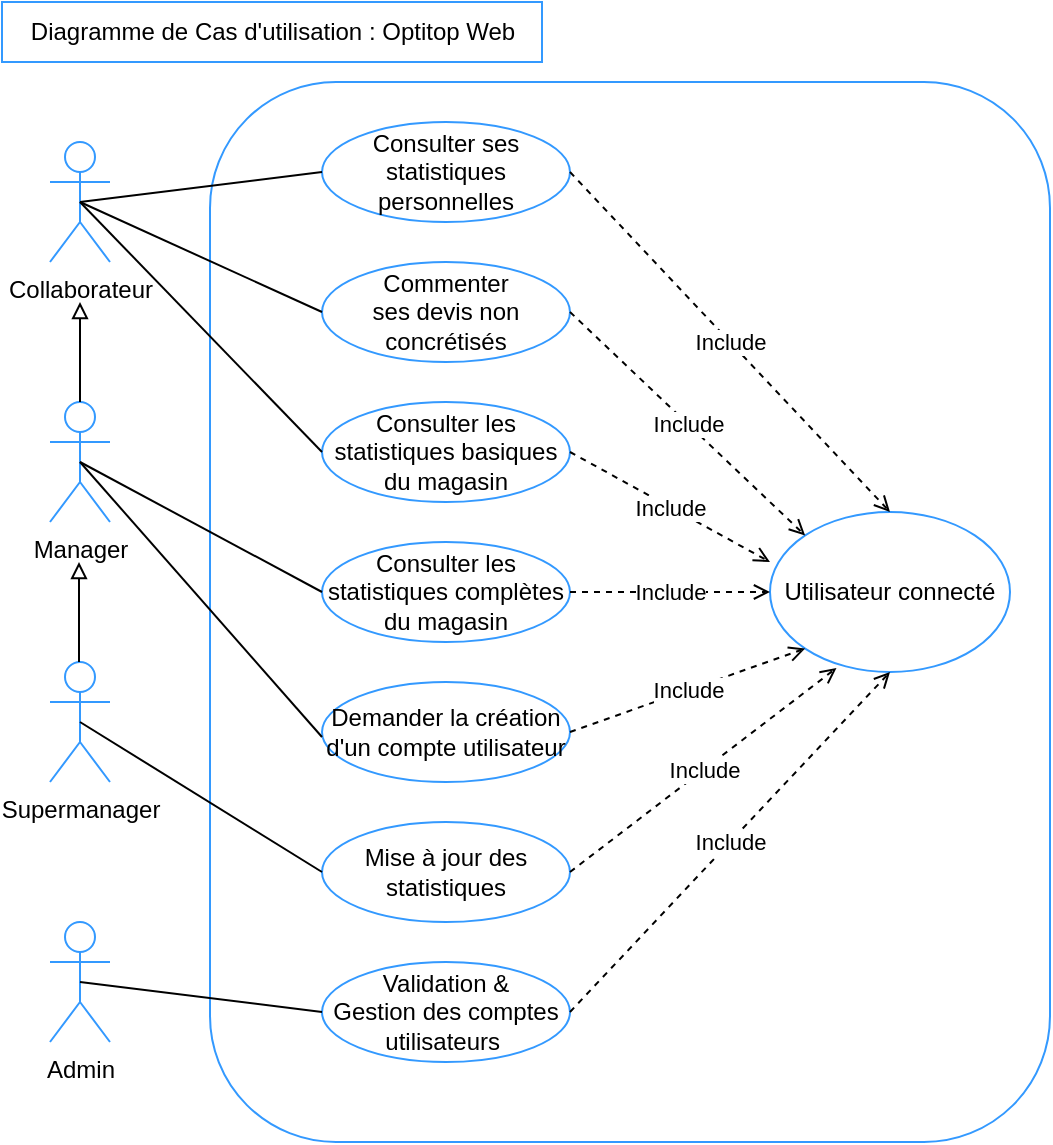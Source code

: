 <mxfile>
    <diagram id="Xz5JX9BvZpV5T3fCW6BU" name="Page-1">
        <mxGraphModel dx="2236" dy="604" grid="1" gridSize="10" guides="1" tooltips="1" connect="1" arrows="1" fold="1" page="1" pageScale="1" pageWidth="827" pageHeight="1169" math="0" shadow="0">
            <root>
                <mxCell id="0"/>
                <mxCell id="1" parent="0"/>
                <mxCell id="2" value="Diagramme de Cas d'utilisation : Optitop Web" style="text;html=1;align=center;verticalAlign=middle;resizable=0;points=[];autosize=1;strokeColor=#3399FF;fillColor=none;" vertex="1" parent="1">
                    <mxGeometry x="-1654" width="270" height="30" as="geometry"/>
                </mxCell>
                <mxCell id="3" value="Collaborateur" style="shape=umlActor;verticalLabelPosition=bottom;verticalAlign=top;html=1;outlineConnect=0;strokeColor=#3399FF;" vertex="1" parent="1">
                    <mxGeometry x="-1630" y="70" width="30" height="60" as="geometry"/>
                </mxCell>
                <mxCell id="4" value="Manager" style="shape=umlActor;verticalLabelPosition=bottom;verticalAlign=top;html=1;outlineConnect=0;strokeColor=#3399FF;" vertex="1" parent="1">
                    <mxGeometry x="-1630" y="200" width="30" height="60" as="geometry"/>
                </mxCell>
                <mxCell id="5" value="Supermanager" style="shape=umlActor;verticalLabelPosition=bottom;verticalAlign=top;html=1;outlineConnect=0;strokeColor=#3399FF;" vertex="1" parent="1">
                    <mxGeometry x="-1630" y="330" width="30" height="60" as="geometry"/>
                </mxCell>
                <mxCell id="6" value="Admin" style="shape=umlActor;verticalLabelPosition=bottom;verticalAlign=top;html=1;outlineConnect=0;strokeColor=#3399FF;" vertex="1" parent="1">
                    <mxGeometry x="-1630" y="460" width="30" height="60" as="geometry"/>
                </mxCell>
                <mxCell id="9" value="" style="rounded=1;whiteSpace=wrap;html=1;strokeColor=#3399FF;" vertex="1" parent="1">
                    <mxGeometry x="-1550" y="40" width="420" height="530" as="geometry"/>
                </mxCell>
                <mxCell id="23" value="Consulter les statistiques complètes du magasin" style="ellipse;whiteSpace=wrap;html=1;strokeColor=#3399FF;" vertex="1" parent="1">
                    <mxGeometry x="-1494" y="270" width="124" height="50" as="geometry"/>
                </mxCell>
                <mxCell id="32" value="Mise à jour des statistiques" style="ellipse;whiteSpace=wrap;html=1;strokeColor=#3399FF;" vertex="1" parent="1">
                    <mxGeometry x="-1494" y="410" width="124" height="50" as="geometry"/>
                </mxCell>
                <mxCell id="33" value="Validation &amp;amp; &lt;br&gt;Gestion des comptes utilisateurs&amp;nbsp;" style="ellipse;whiteSpace=wrap;html=1;strokeColor=#3399FF;" vertex="1" parent="1">
                    <mxGeometry x="-1494" y="480" width="124" height="50" as="geometry"/>
                </mxCell>
                <mxCell id="34" value="Demander la création d'un compte utilisateur" style="ellipse;whiteSpace=wrap;html=1;strokeColor=#3399FF;" vertex="1" parent="1">
                    <mxGeometry x="-1494" y="340" width="124" height="50" as="geometry"/>
                </mxCell>
                <mxCell id="35" value="Consulter les statistiques basiques du magasin" style="ellipse;whiteSpace=wrap;html=1;strokeColor=#3399FF;" vertex="1" parent="1">
                    <mxGeometry x="-1494" y="200" width="124" height="50" as="geometry"/>
                </mxCell>
                <mxCell id="36" value="Consulter ses statistiques personnelles" style="ellipse;whiteSpace=wrap;html=1;strokeColor=#3399FF;" vertex="1" parent="1">
                    <mxGeometry x="-1494" y="60" width="124" height="50" as="geometry"/>
                </mxCell>
                <mxCell id="37" value="Commenter &lt;br&gt;ses devis non concrétisés" style="ellipse;whiteSpace=wrap;html=1;strokeColor=#3399FF;" vertex="1" parent="1">
                    <mxGeometry x="-1494" y="130" width="124" height="50" as="geometry"/>
                </mxCell>
                <mxCell id="38" value="" style="endArrow=none;html=1;entryX=0;entryY=0.5;entryDx=0;entryDy=0;exitX=0.5;exitY=0.5;exitDx=0;exitDy=0;exitPerimeter=0;" edge="1" parent="1" source="3" target="37">
                    <mxGeometry width="50" height="50" relative="1" as="geometry">
                        <mxPoint x="-1610" y="100" as="sourcePoint"/>
                        <mxPoint x="-1560" y="50" as="targetPoint"/>
                    </mxGeometry>
                </mxCell>
                <mxCell id="39" value="" style="endArrow=none;html=1;entryX=0;entryY=0.5;entryDx=0;entryDy=0;exitX=0.5;exitY=0.5;exitDx=0;exitDy=0;exitPerimeter=0;" edge="1" parent="1" source="3" target="36">
                    <mxGeometry width="50" height="50" relative="1" as="geometry">
                        <mxPoint x="-1610" y="100" as="sourcePoint"/>
                        <mxPoint x="-1484" y="165" as="targetPoint"/>
                    </mxGeometry>
                </mxCell>
                <mxCell id="41" value="" style="endArrow=block;html=1;exitX=0.5;exitY=0;exitDx=0;exitDy=0;exitPerimeter=0;endFill=0;" edge="1" parent="1" source="4">
                    <mxGeometry width="50" height="50" relative="1" as="geometry">
                        <mxPoint x="-1450" y="320" as="sourcePoint"/>
                        <mxPoint x="-1615" y="150" as="targetPoint"/>
                    </mxGeometry>
                </mxCell>
                <mxCell id="42" value="" style="endArrow=block;html=1;exitX=0.5;exitY=0;exitDx=0;exitDy=0;exitPerimeter=0;endFill=0;" edge="1" parent="1">
                    <mxGeometry width="50" height="50" relative="1" as="geometry">
                        <mxPoint x="-1615.5" y="330" as="sourcePoint"/>
                        <mxPoint x="-1615.5" y="280" as="targetPoint"/>
                    </mxGeometry>
                </mxCell>
                <mxCell id="43" value="" style="endArrow=none;html=1;entryX=0;entryY=0.5;entryDx=0;entryDy=0;exitX=0.5;exitY=0.5;exitDx=0;exitDy=0;exitPerimeter=0;" edge="1" parent="1" source="3" target="35">
                    <mxGeometry width="50" height="50" relative="1" as="geometry">
                        <mxPoint x="-1600" y="230" as="sourcePoint"/>
                        <mxPoint x="-1494" y="220" as="targetPoint"/>
                    </mxGeometry>
                </mxCell>
                <mxCell id="45" value="" style="endArrow=none;html=1;entryX=0;entryY=0.5;entryDx=0;entryDy=0;exitX=0.5;exitY=0.5;exitDx=0;exitDy=0;exitPerimeter=0;" edge="1" parent="1" source="4">
                    <mxGeometry width="50" height="50" relative="1" as="geometry">
                        <mxPoint x="-1615" y="170" as="sourcePoint"/>
                        <mxPoint x="-1494" y="295" as="targetPoint"/>
                    </mxGeometry>
                </mxCell>
                <mxCell id="46" value="" style="endArrow=none;html=1;entryX=0;entryY=0.5;entryDx=0;entryDy=0;exitX=0.5;exitY=0.5;exitDx=0;exitDy=0;exitPerimeter=0;" edge="1" parent="1" source="4">
                    <mxGeometry width="50" height="50" relative="1" as="geometry">
                        <mxPoint x="-1615" y="242.5" as="sourcePoint"/>
                        <mxPoint x="-1494" y="367.5" as="targetPoint"/>
                    </mxGeometry>
                </mxCell>
                <mxCell id="47" value="" style="endArrow=none;html=1;entryX=0;entryY=0.5;entryDx=0;entryDy=0;exitX=0.5;exitY=0.5;exitDx=0;exitDy=0;exitPerimeter=0;" edge="1" parent="1" source="5">
                    <mxGeometry width="50" height="50" relative="1" as="geometry">
                        <mxPoint x="-1615" y="310" as="sourcePoint"/>
                        <mxPoint x="-1494" y="435" as="targetPoint"/>
                    </mxGeometry>
                </mxCell>
                <mxCell id="48" value="" style="endArrow=none;html=1;entryX=0;entryY=0.5;entryDx=0;entryDy=0;exitX=0.5;exitY=0.5;exitDx=0;exitDy=0;exitPerimeter=0;" edge="1" parent="1" source="6">
                    <mxGeometry width="50" height="50" relative="1" as="geometry">
                        <mxPoint x="-1615" y="430" as="sourcePoint"/>
                        <mxPoint x="-1494" y="505" as="targetPoint"/>
                    </mxGeometry>
                </mxCell>
                <mxCell id="49" value="Utilisateur connecté" style="ellipse;whiteSpace=wrap;html=1;strokeColor=#3399FF;" vertex="1" parent="1">
                    <mxGeometry x="-1270" y="255" width="120" height="80" as="geometry"/>
                </mxCell>
                <mxCell id="56" value="" style="endArrow=open;html=1;entryX=0.5;entryY=0;entryDx=0;entryDy=0;exitX=1;exitY=0.5;exitDx=0;exitDy=0;dashed=1;endFill=0;" edge="1" parent="1" source="36" target="49">
                    <mxGeometry relative="1" as="geometry">
                        <mxPoint x="-1370" y="280" as="sourcePoint"/>
                        <mxPoint x="-1270" y="280" as="targetPoint"/>
                    </mxGeometry>
                </mxCell>
                <mxCell id="57" value="Include" style="edgeLabel;resizable=0;html=1;align=center;verticalAlign=middle;strokeColor=#3399FF;" connectable="0" vertex="1" parent="56">
                    <mxGeometry relative="1" as="geometry"/>
                </mxCell>
                <mxCell id="58" value="" style="endArrow=open;html=1;entryX=0;entryY=0;entryDx=0;entryDy=0;exitX=1;exitY=0.5;exitDx=0;exitDy=0;dashed=1;endFill=0;" edge="1" parent="1" source="37" target="49">
                    <mxGeometry relative="1" as="geometry">
                        <mxPoint x="-1360" y="95" as="sourcePoint"/>
                        <mxPoint x="-1260" y="305" as="targetPoint"/>
                    </mxGeometry>
                </mxCell>
                <mxCell id="59" value="Include" style="edgeLabel;resizable=0;html=1;align=center;verticalAlign=middle;strokeColor=#3399FF;" connectable="0" vertex="1" parent="58">
                    <mxGeometry relative="1" as="geometry"/>
                </mxCell>
                <mxCell id="60" value="" style="endArrow=open;html=1;exitX=1;exitY=0.5;exitDx=0;exitDy=0;dashed=1;endFill=0;" edge="1" parent="1" source="35">
                    <mxGeometry relative="1" as="geometry">
                        <mxPoint x="-1350" y="105" as="sourcePoint"/>
                        <mxPoint x="-1270" y="280" as="targetPoint"/>
                    </mxGeometry>
                </mxCell>
                <mxCell id="61" value="Include" style="edgeLabel;resizable=0;html=1;align=center;verticalAlign=middle;strokeColor=#3399FF;" connectable="0" vertex="1" parent="60">
                    <mxGeometry relative="1" as="geometry"/>
                </mxCell>
                <mxCell id="62" value="" style="endArrow=open;html=1;exitX=1;exitY=0.5;exitDx=0;exitDy=0;dashed=1;endFill=0;entryX=0;entryY=0.5;entryDx=0;entryDy=0;" edge="1" parent="1" source="23" target="49">
                    <mxGeometry relative="1" as="geometry">
                        <mxPoint x="-1360" y="235" as="sourcePoint"/>
                        <mxPoint x="-1260" y="305" as="targetPoint"/>
                    </mxGeometry>
                </mxCell>
                <mxCell id="63" value="Include" style="edgeLabel;resizable=0;html=1;align=center;verticalAlign=middle;strokeColor=#3399FF;" connectable="0" vertex="1" parent="62">
                    <mxGeometry relative="1" as="geometry"/>
                </mxCell>
                <mxCell id="64" value="" style="endArrow=open;html=1;exitX=1;exitY=0.5;exitDx=0;exitDy=0;dashed=1;endFill=0;entryX=0;entryY=1;entryDx=0;entryDy=0;" edge="1" parent="1" source="34" target="49">
                    <mxGeometry relative="1" as="geometry">
                        <mxPoint x="-1360" y="305" as="sourcePoint"/>
                        <mxPoint x="-1260" y="305" as="targetPoint"/>
                    </mxGeometry>
                </mxCell>
                <mxCell id="65" value="Include" style="edgeLabel;resizable=0;html=1;align=center;verticalAlign=middle;strokeColor=#3399FF;" connectable="0" vertex="1" parent="64">
                    <mxGeometry relative="1" as="geometry"/>
                </mxCell>
                <mxCell id="66" value="" style="endArrow=open;html=1;exitX=1;exitY=0.5;exitDx=0;exitDy=0;dashed=1;endFill=0;entryX=0.277;entryY=0.975;entryDx=0;entryDy=0;entryPerimeter=0;" edge="1" parent="1" source="32" target="49">
                    <mxGeometry relative="1" as="geometry">
                        <mxPoint x="-1350" y="315" as="sourcePoint"/>
                        <mxPoint x="-1270" y="290" as="targetPoint"/>
                    </mxGeometry>
                </mxCell>
                <mxCell id="67" value="Include" style="edgeLabel;resizable=0;html=1;align=center;verticalAlign=middle;strokeColor=#3399FF;" connectable="0" vertex="1" parent="66">
                    <mxGeometry relative="1" as="geometry"/>
                </mxCell>
                <mxCell id="68" value="" style="endArrow=open;html=1;exitX=1;exitY=0.5;exitDx=0;exitDy=0;dashed=1;endFill=0;entryX=0.5;entryY=1;entryDx=0;entryDy=0;" edge="1" parent="1" source="33" target="49">
                    <mxGeometry relative="1" as="geometry">
                        <mxPoint x="-1340" y="325" as="sourcePoint"/>
                        <mxPoint x="-1270" y="300" as="targetPoint"/>
                    </mxGeometry>
                </mxCell>
                <mxCell id="69" value="Include" style="edgeLabel;resizable=0;html=1;align=center;verticalAlign=middle;strokeColor=#3399FF;" connectable="0" vertex="1" parent="68">
                    <mxGeometry relative="1" as="geometry"/>
                </mxCell>
            </root>
        </mxGraphModel>
    </diagram>
</mxfile>
